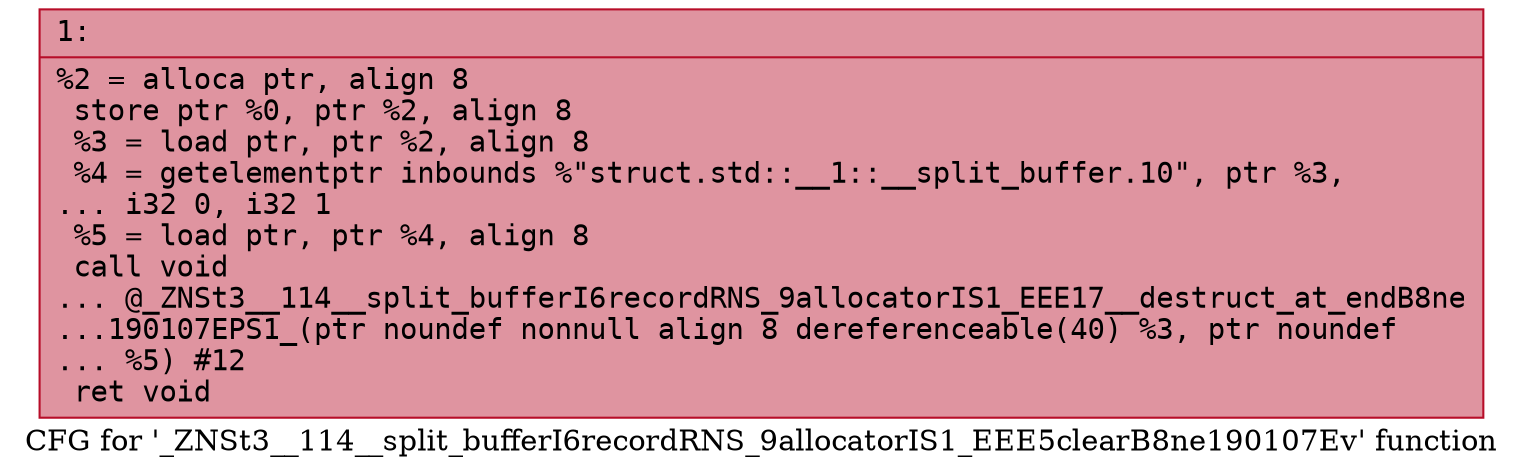 digraph "CFG for '_ZNSt3__114__split_bufferI6recordRNS_9allocatorIS1_EEE5clearB8ne190107Ev' function" {
	label="CFG for '_ZNSt3__114__split_bufferI6recordRNS_9allocatorIS1_EEE5clearB8ne190107Ev' function";

	Node0x6000017643c0 [shape=record,color="#b70d28ff", style=filled, fillcolor="#b70d2870" fontname="Courier",label="{1:\l|  %2 = alloca ptr, align 8\l  store ptr %0, ptr %2, align 8\l  %3 = load ptr, ptr %2, align 8\l  %4 = getelementptr inbounds %\"struct.std::__1::__split_buffer.10\", ptr %3,\l... i32 0, i32 1\l  %5 = load ptr, ptr %4, align 8\l  call void\l... @_ZNSt3__114__split_bufferI6recordRNS_9allocatorIS1_EEE17__destruct_at_endB8ne\l...190107EPS1_(ptr noundef nonnull align 8 dereferenceable(40) %3, ptr noundef\l... %5) #12\l  ret void\l}"];
}
